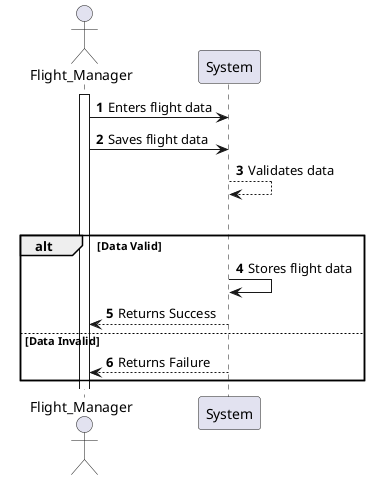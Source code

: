 @startuml
'https://plantuml.com/sequence-diagram

autonumber

Actor "Flight_Manager"
participant "System" as Sys
activate Flight_Manager

Flight_Manager -> Sys: Enters flight data
Flight_Manager -> Sys: Saves flight data
Sys --> Sys: Validates data

 group "alt" Data Valid
    alt Data Valid
        Sys -> Sys: Stores flight data
        Sys --> Flight_Manager: Returns Success
    else Data Invalid
        Sys --> Flight_Manager: Returns Failure
 end

@enduml